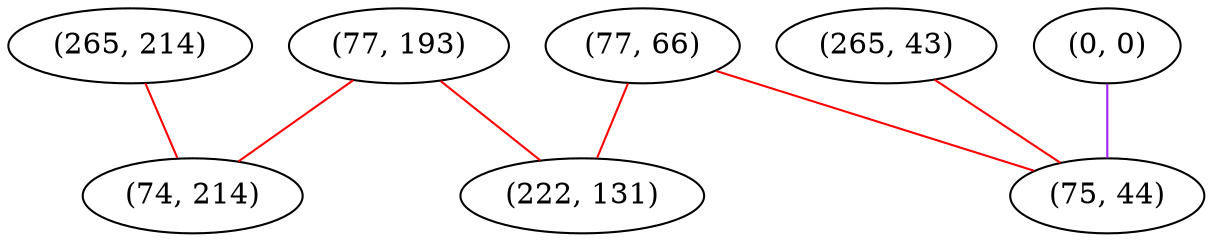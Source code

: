 graph "" {
"(77, 193)";
"(0, 0)";
"(77, 66)";
"(222, 131)";
"(265, 214)";
"(265, 43)";
"(74, 214)";
"(75, 44)";
"(77, 193)" -- "(222, 131)"  [color=red, key=0, weight=1];
"(77, 193)" -- "(74, 214)"  [color=red, key=0, weight=1];
"(0, 0)" -- "(75, 44)"  [color=purple, key=0, weight=4];
"(77, 66)" -- "(222, 131)"  [color=red, key=0, weight=1];
"(77, 66)" -- "(75, 44)"  [color=red, key=0, weight=1];
"(265, 214)" -- "(74, 214)"  [color=red, key=0, weight=1];
"(265, 43)" -- "(75, 44)"  [color=red, key=0, weight=1];
}
